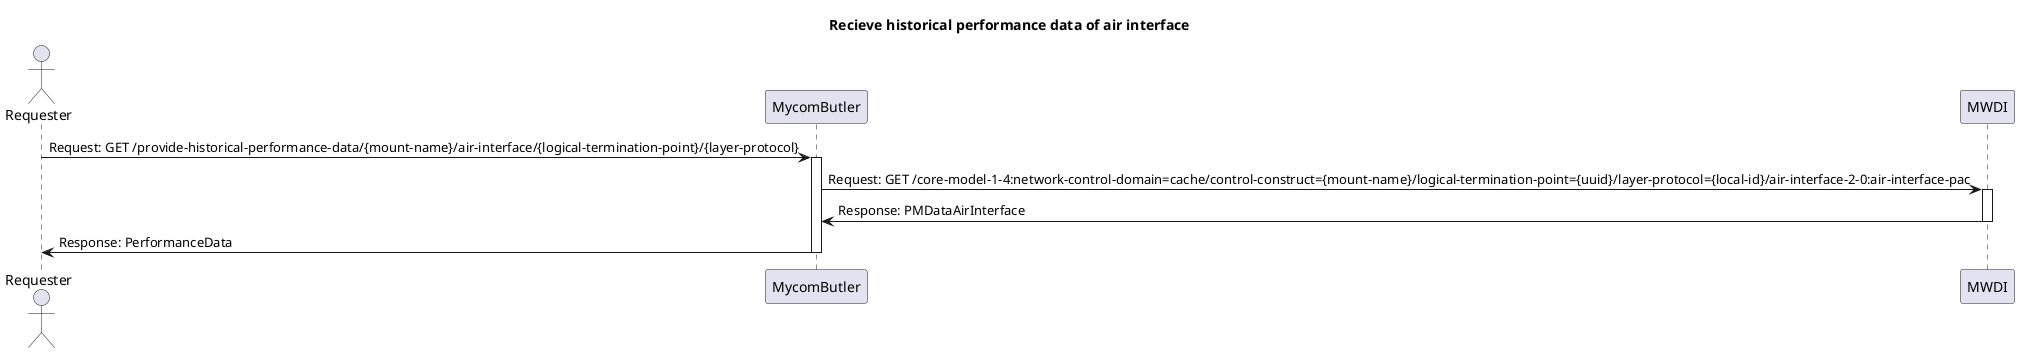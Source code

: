 @startuml Recieve_PM_data_air_interface
title "Recieve historical performance data of air interface"

actor Requester
participant MycomButler
participant MWDI

Requester -> MycomButler: Request: GET /provide-historical-performance-data/{mount-name}/air-interface/{logical-termination-point}/{layer-protocol}

activate MycomButler
MycomButler -> MWDI: Request: GET /core-model-1-4:network-control-domain=cache/control-construct={mount-name}/logical-termination-point={uuid}/layer-protocol={local-id}/air-interface-2-0:air-interface-pac

activate MWDI
MWDI -> MycomButler: Response: PMDataAirInterface

deactivate MWDI
MycomButler -> Requester: Response: PerformanceData

deactivate MycomButler

@enduml
